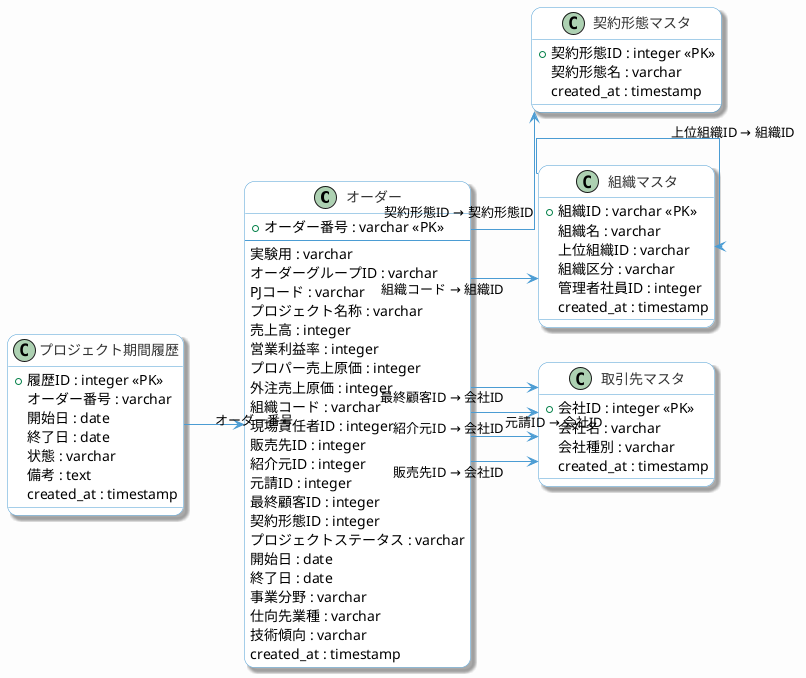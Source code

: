 @startuml ER図



'==========================================
' おしゃれテーマ設定（互換性あり）
'==========================================
!define LIGHT_THEME
left to right direction
skinparam backgroundColor #FDFDFD
skinparam shadowing true
skinparam roundcorner 20
skinparam linetype ortho
skinparam class {
  BackgroundColor #FFFFFF
  BorderColor #4B9CD3
  ArrowColor #4B9CD3
  FontColor #333333
}
skinparam note {
  BackgroundColor #EFF6FC
  BorderColor #4B9CD3
}

'==========================================
' テーブル定義（クラス図スタイル）
'==========================================

class "オーダー" as Project {
  +オーダー番号 : varchar <<PK>>  
  --
  実験用 : varchar
  オーダーグループID : varchar
  PJコード : varchar
  プロジェクト名称 : varchar
  売上高 : integer
  営業利益率 : integer
  プロパー売上原価 : integer
  外注売上原価 : integer
  組織コード : varchar
  現場責任者ID : integer
  販売先ID : integer
  紹介元ID : integer
  元請ID : integer
  最終顧客ID : integer
  契約形態ID : integer
  プロジェクトステータス : varchar
  開始日 : date
  終了日 : date
  事業分野 : varchar
  仕向先業種 : varchar
  技術傾向 : varchar
  created_at : timestamp
}

class "契約形態マスタ" as ContractType {
  +契約形態ID : integer <<PK>>
  契約形態名 : varchar
  created_at : timestamp
}

class "プロジェクト期間履歴" as ProjectPeriod {
  +履歴ID : integer <<PK>>
  オーダー番号 : varchar
  開始日 : date
  終了日 : date
  状態 : varchar
  備考 : text
  created_at : timestamp
}

class "組織マスタ" as Org {
  +組織ID : varchar <<PK>>
  組織名 : varchar
  上位組織ID : varchar
  組織区分 : varchar
  管理者社員ID : integer
  created_at : timestamp
}

class "取引先マスタ" as Partner {
  +会社ID : integer <<PK>>
  会社名 : varchar
  会社種別 : varchar
  created_at : timestamp
}

'==========================================
' リレーション
'==========================================
ProjectPeriod --> Project : オーダー番号
Project --> Org : 組織コード → 組織ID
Project --> Partner : 販売先ID → 会社ID
Project --> Partner : 紹介元ID → 会社ID
Project --> Partner : 元請ID → 会社ID
Project --> Partner : 最終顧客ID → 会社ID
Project --> ContractType : 契約形態ID → 契約形態ID
Org --> Org : 上位組織ID → 組織ID

@enduml
